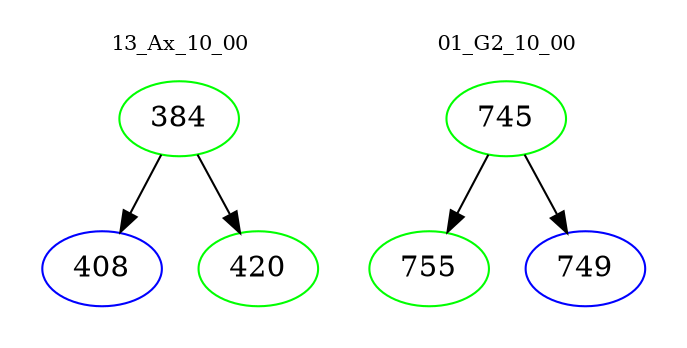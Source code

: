 digraph{
subgraph cluster_0 {
color = white
label = "13_Ax_10_00";
fontsize=10;
T0_384 [label="384", color="green"]
T0_384 -> T0_408 [color="black"]
T0_408 [label="408", color="blue"]
T0_384 -> T0_420 [color="black"]
T0_420 [label="420", color="green"]
}
subgraph cluster_1 {
color = white
label = "01_G2_10_00";
fontsize=10;
T1_745 [label="745", color="green"]
T1_745 -> T1_755 [color="black"]
T1_755 [label="755", color="green"]
T1_745 -> T1_749 [color="black"]
T1_749 [label="749", color="blue"]
}
}
